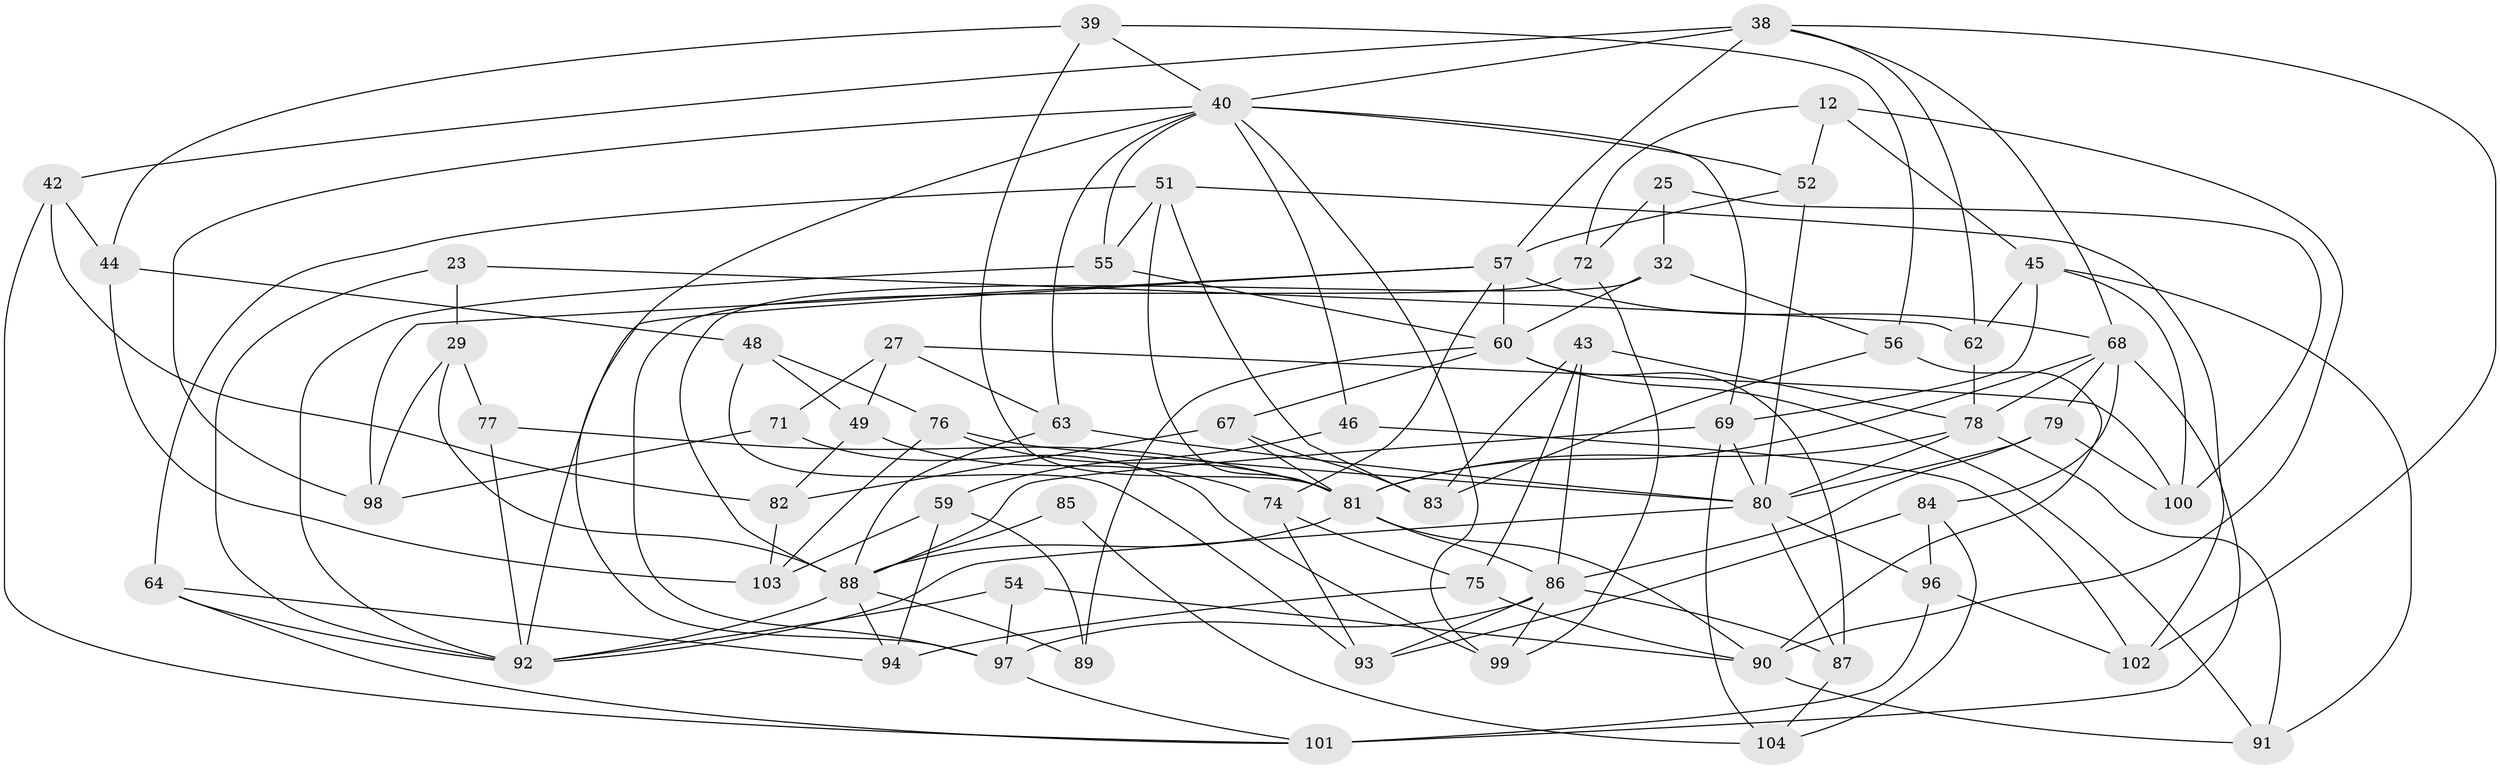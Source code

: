 // original degree distribution, {4: 1.0}
// Generated by graph-tools (version 1.1) at 2025/02/03/04/25 22:02:06]
// undirected, 62 vertices, 144 edges
graph export_dot {
graph [start="1"]
  node [color=gray90,style=filled];
  12 [super="+4"];
  23;
  25;
  27;
  29 [super="+1"];
  32 [super="+6"];
  38 [super="+22"];
  39;
  40 [super="+3+7+19"];
  42;
  43;
  44;
  45 [super="+26"];
  46;
  48;
  49;
  51 [super="+37"];
  52;
  54;
  55;
  56;
  57 [super="+24"];
  59 [super="+16"];
  60 [super="+13+33"];
  62;
  63;
  64;
  67;
  68 [super="+65"];
  69 [super="+41"];
  71;
  72;
  74;
  75;
  76;
  77 [super="+31"];
  78 [super="+53+73"];
  79;
  80 [super="+11+10"];
  81 [super="+5+70+50"];
  82;
  83;
  84;
  85;
  86 [super="+34"];
  87;
  88 [super="+58+35"];
  89;
  90 [super="+47"];
  91;
  92 [super="+66"];
  93;
  94;
  96;
  97 [super="+28"];
  98;
  99 [super="+61"];
  100;
  101 [super="+95"];
  102;
  103;
  104;
  12 -- 90 [weight=2];
  12 -- 72;
  12 -- 45 [weight=2];
  12 -- 52;
  23 -- 62;
  23 -- 29 [weight=2];
  23 -- 92;
  25 -- 32 [weight=2];
  25 -- 100;
  25 -- 72;
  27 -- 63;
  27 -- 100;
  27 -- 71;
  27 -- 49;
  29 -- 98;
  29 -- 77 [weight=2];
  29 -- 88;
  32 -- 56;
  32 -- 60 [weight=2];
  32 -- 88;
  38 -- 42;
  38 -- 102;
  38 -- 40;
  38 -- 57;
  38 -- 68;
  38 -- 62;
  39 -- 56;
  39 -- 44;
  39 -- 81;
  39 -- 40;
  40 -- 63;
  40 -- 46;
  40 -- 97;
  40 -- 99;
  40 -- 55;
  40 -- 69;
  40 -- 98;
  40 -- 52;
  42 -- 82;
  42 -- 44;
  42 -- 101;
  43 -- 75;
  43 -- 83;
  43 -- 86;
  43 -- 78;
  44 -- 48;
  44 -- 103;
  45 -- 91;
  45 -- 69;
  45 -- 100;
  45 -- 62;
  46 -- 102;
  46 -- 59 [weight=2];
  48 -- 93;
  48 -- 49;
  48 -- 76;
  49 -- 74;
  49 -- 82;
  51 -- 83;
  51 -- 64;
  51 -- 102;
  51 -- 55;
  51 -- 81 [weight=2];
  52 -- 80;
  52 -- 57;
  54 -- 97 [weight=2];
  54 -- 92;
  54 -- 90;
  55 -- 60;
  55 -- 92;
  56 -- 83;
  56 -- 90;
  57 -- 74;
  57 -- 92 [weight=2];
  57 -- 98;
  57 -- 60;
  57 -- 68;
  59 -- 103;
  59 -- 89 [weight=2];
  59 -- 94;
  60 -- 67;
  60 -- 89;
  60 -- 87;
  60 -- 91;
  62 -- 78;
  63 -- 88;
  63 -- 80;
  64 -- 94;
  64 -- 92;
  64 -- 101;
  67 -- 82;
  67 -- 83;
  67 -- 81;
  68 -- 79;
  68 -- 81;
  68 -- 101 [weight=2];
  68 -- 84;
  68 -- 78;
  69 -- 104;
  69 -- 88 [weight=2];
  69 -- 80;
  71 -- 98;
  71 -- 99 [weight=2];
  72 -- 97;
  72 -- 99;
  74 -- 93;
  74 -- 75;
  75 -- 94;
  75 -- 90;
  76 -- 103;
  76 -- 80;
  76 -- 81;
  77 -- 92 [weight=2];
  77 -- 81 [weight=2];
  78 -- 81 [weight=2];
  78 -- 91;
  78 -- 80 [weight=2];
  79 -- 100;
  79 -- 80;
  79 -- 86;
  80 -- 96;
  80 -- 87;
  80 -- 92;
  81 -- 88;
  81 -- 90 [weight=2];
  81 -- 86;
  82 -- 103;
  84 -- 93;
  84 -- 104;
  84 -- 96;
  85 -- 88 [weight=3];
  85 -- 104;
  86 -- 99 [weight=2];
  86 -- 97;
  86 -- 87;
  86 -- 93;
  87 -- 104;
  88 -- 89;
  88 -- 94;
  88 -- 92;
  90 -- 91;
  96 -- 102;
  96 -- 101;
  97 -- 101;
}
